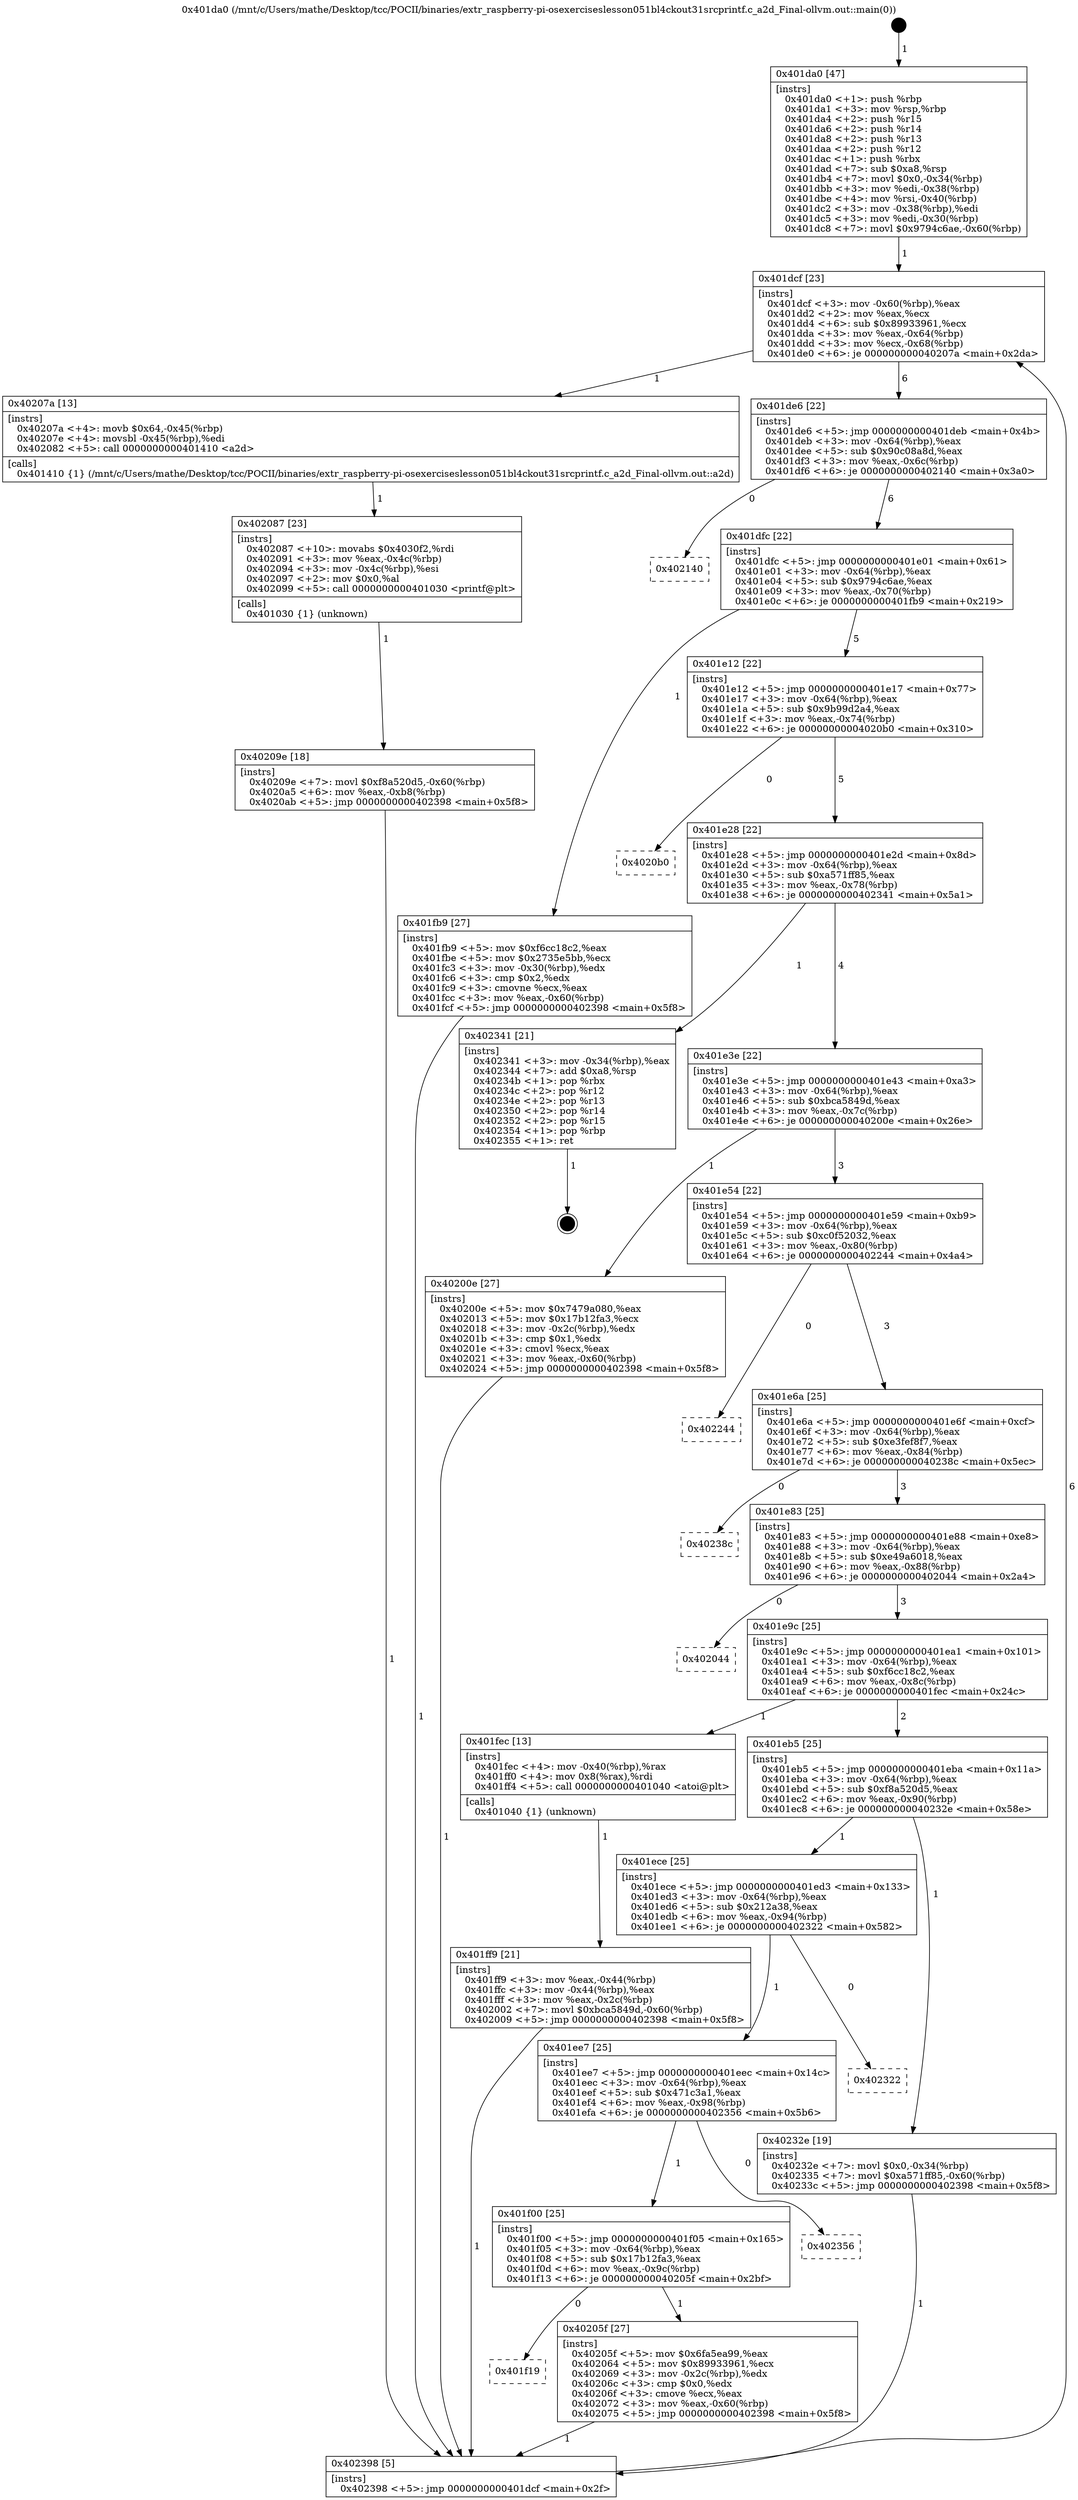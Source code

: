 digraph "0x401da0" {
  label = "0x401da0 (/mnt/c/Users/mathe/Desktop/tcc/POCII/binaries/extr_raspberry-pi-osexerciseslesson051bl4ckout31srcprintf.c_a2d_Final-ollvm.out::main(0))"
  labelloc = "t"
  node[shape=record]

  Entry [label="",width=0.3,height=0.3,shape=circle,fillcolor=black,style=filled]
  "0x401dcf" [label="{
     0x401dcf [23]\l
     | [instrs]\l
     &nbsp;&nbsp;0x401dcf \<+3\>: mov -0x60(%rbp),%eax\l
     &nbsp;&nbsp;0x401dd2 \<+2\>: mov %eax,%ecx\l
     &nbsp;&nbsp;0x401dd4 \<+6\>: sub $0x89933961,%ecx\l
     &nbsp;&nbsp;0x401dda \<+3\>: mov %eax,-0x64(%rbp)\l
     &nbsp;&nbsp;0x401ddd \<+3\>: mov %ecx,-0x68(%rbp)\l
     &nbsp;&nbsp;0x401de0 \<+6\>: je 000000000040207a \<main+0x2da\>\l
  }"]
  "0x40207a" [label="{
     0x40207a [13]\l
     | [instrs]\l
     &nbsp;&nbsp;0x40207a \<+4\>: movb $0x64,-0x45(%rbp)\l
     &nbsp;&nbsp;0x40207e \<+4\>: movsbl -0x45(%rbp),%edi\l
     &nbsp;&nbsp;0x402082 \<+5\>: call 0000000000401410 \<a2d\>\l
     | [calls]\l
     &nbsp;&nbsp;0x401410 \{1\} (/mnt/c/Users/mathe/Desktop/tcc/POCII/binaries/extr_raspberry-pi-osexerciseslesson051bl4ckout31srcprintf.c_a2d_Final-ollvm.out::a2d)\l
  }"]
  "0x401de6" [label="{
     0x401de6 [22]\l
     | [instrs]\l
     &nbsp;&nbsp;0x401de6 \<+5\>: jmp 0000000000401deb \<main+0x4b\>\l
     &nbsp;&nbsp;0x401deb \<+3\>: mov -0x64(%rbp),%eax\l
     &nbsp;&nbsp;0x401dee \<+5\>: sub $0x90c08a8d,%eax\l
     &nbsp;&nbsp;0x401df3 \<+3\>: mov %eax,-0x6c(%rbp)\l
     &nbsp;&nbsp;0x401df6 \<+6\>: je 0000000000402140 \<main+0x3a0\>\l
  }"]
  Exit [label="",width=0.3,height=0.3,shape=circle,fillcolor=black,style=filled,peripheries=2]
  "0x402140" [label="{
     0x402140\l
  }", style=dashed]
  "0x401dfc" [label="{
     0x401dfc [22]\l
     | [instrs]\l
     &nbsp;&nbsp;0x401dfc \<+5\>: jmp 0000000000401e01 \<main+0x61\>\l
     &nbsp;&nbsp;0x401e01 \<+3\>: mov -0x64(%rbp),%eax\l
     &nbsp;&nbsp;0x401e04 \<+5\>: sub $0x9794c6ae,%eax\l
     &nbsp;&nbsp;0x401e09 \<+3\>: mov %eax,-0x70(%rbp)\l
     &nbsp;&nbsp;0x401e0c \<+6\>: je 0000000000401fb9 \<main+0x219\>\l
  }"]
  "0x40209e" [label="{
     0x40209e [18]\l
     | [instrs]\l
     &nbsp;&nbsp;0x40209e \<+7\>: movl $0xf8a520d5,-0x60(%rbp)\l
     &nbsp;&nbsp;0x4020a5 \<+6\>: mov %eax,-0xb8(%rbp)\l
     &nbsp;&nbsp;0x4020ab \<+5\>: jmp 0000000000402398 \<main+0x5f8\>\l
  }"]
  "0x401fb9" [label="{
     0x401fb9 [27]\l
     | [instrs]\l
     &nbsp;&nbsp;0x401fb9 \<+5\>: mov $0xf6cc18c2,%eax\l
     &nbsp;&nbsp;0x401fbe \<+5\>: mov $0x2735e5bb,%ecx\l
     &nbsp;&nbsp;0x401fc3 \<+3\>: mov -0x30(%rbp),%edx\l
     &nbsp;&nbsp;0x401fc6 \<+3\>: cmp $0x2,%edx\l
     &nbsp;&nbsp;0x401fc9 \<+3\>: cmovne %ecx,%eax\l
     &nbsp;&nbsp;0x401fcc \<+3\>: mov %eax,-0x60(%rbp)\l
     &nbsp;&nbsp;0x401fcf \<+5\>: jmp 0000000000402398 \<main+0x5f8\>\l
  }"]
  "0x401e12" [label="{
     0x401e12 [22]\l
     | [instrs]\l
     &nbsp;&nbsp;0x401e12 \<+5\>: jmp 0000000000401e17 \<main+0x77\>\l
     &nbsp;&nbsp;0x401e17 \<+3\>: mov -0x64(%rbp),%eax\l
     &nbsp;&nbsp;0x401e1a \<+5\>: sub $0x9b99d2a4,%eax\l
     &nbsp;&nbsp;0x401e1f \<+3\>: mov %eax,-0x74(%rbp)\l
     &nbsp;&nbsp;0x401e22 \<+6\>: je 00000000004020b0 \<main+0x310\>\l
  }"]
  "0x402398" [label="{
     0x402398 [5]\l
     | [instrs]\l
     &nbsp;&nbsp;0x402398 \<+5\>: jmp 0000000000401dcf \<main+0x2f\>\l
  }"]
  "0x401da0" [label="{
     0x401da0 [47]\l
     | [instrs]\l
     &nbsp;&nbsp;0x401da0 \<+1\>: push %rbp\l
     &nbsp;&nbsp;0x401da1 \<+3\>: mov %rsp,%rbp\l
     &nbsp;&nbsp;0x401da4 \<+2\>: push %r15\l
     &nbsp;&nbsp;0x401da6 \<+2\>: push %r14\l
     &nbsp;&nbsp;0x401da8 \<+2\>: push %r13\l
     &nbsp;&nbsp;0x401daa \<+2\>: push %r12\l
     &nbsp;&nbsp;0x401dac \<+1\>: push %rbx\l
     &nbsp;&nbsp;0x401dad \<+7\>: sub $0xa8,%rsp\l
     &nbsp;&nbsp;0x401db4 \<+7\>: movl $0x0,-0x34(%rbp)\l
     &nbsp;&nbsp;0x401dbb \<+3\>: mov %edi,-0x38(%rbp)\l
     &nbsp;&nbsp;0x401dbe \<+4\>: mov %rsi,-0x40(%rbp)\l
     &nbsp;&nbsp;0x401dc2 \<+3\>: mov -0x38(%rbp),%edi\l
     &nbsp;&nbsp;0x401dc5 \<+3\>: mov %edi,-0x30(%rbp)\l
     &nbsp;&nbsp;0x401dc8 \<+7\>: movl $0x9794c6ae,-0x60(%rbp)\l
  }"]
  "0x402087" [label="{
     0x402087 [23]\l
     | [instrs]\l
     &nbsp;&nbsp;0x402087 \<+10\>: movabs $0x4030f2,%rdi\l
     &nbsp;&nbsp;0x402091 \<+3\>: mov %eax,-0x4c(%rbp)\l
     &nbsp;&nbsp;0x402094 \<+3\>: mov -0x4c(%rbp),%esi\l
     &nbsp;&nbsp;0x402097 \<+2\>: mov $0x0,%al\l
     &nbsp;&nbsp;0x402099 \<+5\>: call 0000000000401030 \<printf@plt\>\l
     | [calls]\l
     &nbsp;&nbsp;0x401030 \{1\} (unknown)\l
  }"]
  "0x4020b0" [label="{
     0x4020b0\l
  }", style=dashed]
  "0x401e28" [label="{
     0x401e28 [22]\l
     | [instrs]\l
     &nbsp;&nbsp;0x401e28 \<+5\>: jmp 0000000000401e2d \<main+0x8d\>\l
     &nbsp;&nbsp;0x401e2d \<+3\>: mov -0x64(%rbp),%eax\l
     &nbsp;&nbsp;0x401e30 \<+5\>: sub $0xa571ff85,%eax\l
     &nbsp;&nbsp;0x401e35 \<+3\>: mov %eax,-0x78(%rbp)\l
     &nbsp;&nbsp;0x401e38 \<+6\>: je 0000000000402341 \<main+0x5a1\>\l
  }"]
  "0x401f19" [label="{
     0x401f19\l
  }", style=dashed]
  "0x402341" [label="{
     0x402341 [21]\l
     | [instrs]\l
     &nbsp;&nbsp;0x402341 \<+3\>: mov -0x34(%rbp),%eax\l
     &nbsp;&nbsp;0x402344 \<+7\>: add $0xa8,%rsp\l
     &nbsp;&nbsp;0x40234b \<+1\>: pop %rbx\l
     &nbsp;&nbsp;0x40234c \<+2\>: pop %r12\l
     &nbsp;&nbsp;0x40234e \<+2\>: pop %r13\l
     &nbsp;&nbsp;0x402350 \<+2\>: pop %r14\l
     &nbsp;&nbsp;0x402352 \<+2\>: pop %r15\l
     &nbsp;&nbsp;0x402354 \<+1\>: pop %rbp\l
     &nbsp;&nbsp;0x402355 \<+1\>: ret\l
  }"]
  "0x401e3e" [label="{
     0x401e3e [22]\l
     | [instrs]\l
     &nbsp;&nbsp;0x401e3e \<+5\>: jmp 0000000000401e43 \<main+0xa3\>\l
     &nbsp;&nbsp;0x401e43 \<+3\>: mov -0x64(%rbp),%eax\l
     &nbsp;&nbsp;0x401e46 \<+5\>: sub $0xbca5849d,%eax\l
     &nbsp;&nbsp;0x401e4b \<+3\>: mov %eax,-0x7c(%rbp)\l
     &nbsp;&nbsp;0x401e4e \<+6\>: je 000000000040200e \<main+0x26e\>\l
  }"]
  "0x40205f" [label="{
     0x40205f [27]\l
     | [instrs]\l
     &nbsp;&nbsp;0x40205f \<+5\>: mov $0x6fa5ea99,%eax\l
     &nbsp;&nbsp;0x402064 \<+5\>: mov $0x89933961,%ecx\l
     &nbsp;&nbsp;0x402069 \<+3\>: mov -0x2c(%rbp),%edx\l
     &nbsp;&nbsp;0x40206c \<+3\>: cmp $0x0,%edx\l
     &nbsp;&nbsp;0x40206f \<+3\>: cmove %ecx,%eax\l
     &nbsp;&nbsp;0x402072 \<+3\>: mov %eax,-0x60(%rbp)\l
     &nbsp;&nbsp;0x402075 \<+5\>: jmp 0000000000402398 \<main+0x5f8\>\l
  }"]
  "0x40200e" [label="{
     0x40200e [27]\l
     | [instrs]\l
     &nbsp;&nbsp;0x40200e \<+5\>: mov $0x7479a080,%eax\l
     &nbsp;&nbsp;0x402013 \<+5\>: mov $0x17b12fa3,%ecx\l
     &nbsp;&nbsp;0x402018 \<+3\>: mov -0x2c(%rbp),%edx\l
     &nbsp;&nbsp;0x40201b \<+3\>: cmp $0x1,%edx\l
     &nbsp;&nbsp;0x40201e \<+3\>: cmovl %ecx,%eax\l
     &nbsp;&nbsp;0x402021 \<+3\>: mov %eax,-0x60(%rbp)\l
     &nbsp;&nbsp;0x402024 \<+5\>: jmp 0000000000402398 \<main+0x5f8\>\l
  }"]
  "0x401e54" [label="{
     0x401e54 [22]\l
     | [instrs]\l
     &nbsp;&nbsp;0x401e54 \<+5\>: jmp 0000000000401e59 \<main+0xb9\>\l
     &nbsp;&nbsp;0x401e59 \<+3\>: mov -0x64(%rbp),%eax\l
     &nbsp;&nbsp;0x401e5c \<+5\>: sub $0xc0f52032,%eax\l
     &nbsp;&nbsp;0x401e61 \<+3\>: mov %eax,-0x80(%rbp)\l
     &nbsp;&nbsp;0x401e64 \<+6\>: je 0000000000402244 \<main+0x4a4\>\l
  }"]
  "0x401f00" [label="{
     0x401f00 [25]\l
     | [instrs]\l
     &nbsp;&nbsp;0x401f00 \<+5\>: jmp 0000000000401f05 \<main+0x165\>\l
     &nbsp;&nbsp;0x401f05 \<+3\>: mov -0x64(%rbp),%eax\l
     &nbsp;&nbsp;0x401f08 \<+5\>: sub $0x17b12fa3,%eax\l
     &nbsp;&nbsp;0x401f0d \<+6\>: mov %eax,-0x9c(%rbp)\l
     &nbsp;&nbsp;0x401f13 \<+6\>: je 000000000040205f \<main+0x2bf\>\l
  }"]
  "0x402244" [label="{
     0x402244\l
  }", style=dashed]
  "0x401e6a" [label="{
     0x401e6a [25]\l
     | [instrs]\l
     &nbsp;&nbsp;0x401e6a \<+5\>: jmp 0000000000401e6f \<main+0xcf\>\l
     &nbsp;&nbsp;0x401e6f \<+3\>: mov -0x64(%rbp),%eax\l
     &nbsp;&nbsp;0x401e72 \<+5\>: sub $0xe3fef8f7,%eax\l
     &nbsp;&nbsp;0x401e77 \<+6\>: mov %eax,-0x84(%rbp)\l
     &nbsp;&nbsp;0x401e7d \<+6\>: je 000000000040238c \<main+0x5ec\>\l
  }"]
  "0x402356" [label="{
     0x402356\l
  }", style=dashed]
  "0x40238c" [label="{
     0x40238c\l
  }", style=dashed]
  "0x401e83" [label="{
     0x401e83 [25]\l
     | [instrs]\l
     &nbsp;&nbsp;0x401e83 \<+5\>: jmp 0000000000401e88 \<main+0xe8\>\l
     &nbsp;&nbsp;0x401e88 \<+3\>: mov -0x64(%rbp),%eax\l
     &nbsp;&nbsp;0x401e8b \<+5\>: sub $0xe49a6018,%eax\l
     &nbsp;&nbsp;0x401e90 \<+6\>: mov %eax,-0x88(%rbp)\l
     &nbsp;&nbsp;0x401e96 \<+6\>: je 0000000000402044 \<main+0x2a4\>\l
  }"]
  "0x401ee7" [label="{
     0x401ee7 [25]\l
     | [instrs]\l
     &nbsp;&nbsp;0x401ee7 \<+5\>: jmp 0000000000401eec \<main+0x14c\>\l
     &nbsp;&nbsp;0x401eec \<+3\>: mov -0x64(%rbp),%eax\l
     &nbsp;&nbsp;0x401eef \<+5\>: sub $0x471c3a1,%eax\l
     &nbsp;&nbsp;0x401ef4 \<+6\>: mov %eax,-0x98(%rbp)\l
     &nbsp;&nbsp;0x401efa \<+6\>: je 0000000000402356 \<main+0x5b6\>\l
  }"]
  "0x402044" [label="{
     0x402044\l
  }", style=dashed]
  "0x401e9c" [label="{
     0x401e9c [25]\l
     | [instrs]\l
     &nbsp;&nbsp;0x401e9c \<+5\>: jmp 0000000000401ea1 \<main+0x101\>\l
     &nbsp;&nbsp;0x401ea1 \<+3\>: mov -0x64(%rbp),%eax\l
     &nbsp;&nbsp;0x401ea4 \<+5\>: sub $0xf6cc18c2,%eax\l
     &nbsp;&nbsp;0x401ea9 \<+6\>: mov %eax,-0x8c(%rbp)\l
     &nbsp;&nbsp;0x401eaf \<+6\>: je 0000000000401fec \<main+0x24c\>\l
  }"]
  "0x402322" [label="{
     0x402322\l
  }", style=dashed]
  "0x401fec" [label="{
     0x401fec [13]\l
     | [instrs]\l
     &nbsp;&nbsp;0x401fec \<+4\>: mov -0x40(%rbp),%rax\l
     &nbsp;&nbsp;0x401ff0 \<+4\>: mov 0x8(%rax),%rdi\l
     &nbsp;&nbsp;0x401ff4 \<+5\>: call 0000000000401040 \<atoi@plt\>\l
     | [calls]\l
     &nbsp;&nbsp;0x401040 \{1\} (unknown)\l
  }"]
  "0x401eb5" [label="{
     0x401eb5 [25]\l
     | [instrs]\l
     &nbsp;&nbsp;0x401eb5 \<+5\>: jmp 0000000000401eba \<main+0x11a\>\l
     &nbsp;&nbsp;0x401eba \<+3\>: mov -0x64(%rbp),%eax\l
     &nbsp;&nbsp;0x401ebd \<+5\>: sub $0xf8a520d5,%eax\l
     &nbsp;&nbsp;0x401ec2 \<+6\>: mov %eax,-0x90(%rbp)\l
     &nbsp;&nbsp;0x401ec8 \<+6\>: je 000000000040232e \<main+0x58e\>\l
  }"]
  "0x401ff9" [label="{
     0x401ff9 [21]\l
     | [instrs]\l
     &nbsp;&nbsp;0x401ff9 \<+3\>: mov %eax,-0x44(%rbp)\l
     &nbsp;&nbsp;0x401ffc \<+3\>: mov -0x44(%rbp),%eax\l
     &nbsp;&nbsp;0x401fff \<+3\>: mov %eax,-0x2c(%rbp)\l
     &nbsp;&nbsp;0x402002 \<+7\>: movl $0xbca5849d,-0x60(%rbp)\l
     &nbsp;&nbsp;0x402009 \<+5\>: jmp 0000000000402398 \<main+0x5f8\>\l
  }"]
  "0x401ece" [label="{
     0x401ece [25]\l
     | [instrs]\l
     &nbsp;&nbsp;0x401ece \<+5\>: jmp 0000000000401ed3 \<main+0x133\>\l
     &nbsp;&nbsp;0x401ed3 \<+3\>: mov -0x64(%rbp),%eax\l
     &nbsp;&nbsp;0x401ed6 \<+5\>: sub $0x212a38,%eax\l
     &nbsp;&nbsp;0x401edb \<+6\>: mov %eax,-0x94(%rbp)\l
     &nbsp;&nbsp;0x401ee1 \<+6\>: je 0000000000402322 \<main+0x582\>\l
  }"]
  "0x40232e" [label="{
     0x40232e [19]\l
     | [instrs]\l
     &nbsp;&nbsp;0x40232e \<+7\>: movl $0x0,-0x34(%rbp)\l
     &nbsp;&nbsp;0x402335 \<+7\>: movl $0xa571ff85,-0x60(%rbp)\l
     &nbsp;&nbsp;0x40233c \<+5\>: jmp 0000000000402398 \<main+0x5f8\>\l
  }"]
  Entry -> "0x401da0" [label=" 1"]
  "0x401dcf" -> "0x40207a" [label=" 1"]
  "0x401dcf" -> "0x401de6" [label=" 6"]
  "0x402341" -> Exit [label=" 1"]
  "0x401de6" -> "0x402140" [label=" 0"]
  "0x401de6" -> "0x401dfc" [label=" 6"]
  "0x40232e" -> "0x402398" [label=" 1"]
  "0x401dfc" -> "0x401fb9" [label=" 1"]
  "0x401dfc" -> "0x401e12" [label=" 5"]
  "0x401fb9" -> "0x402398" [label=" 1"]
  "0x401da0" -> "0x401dcf" [label=" 1"]
  "0x402398" -> "0x401dcf" [label=" 6"]
  "0x40209e" -> "0x402398" [label=" 1"]
  "0x401e12" -> "0x4020b0" [label=" 0"]
  "0x401e12" -> "0x401e28" [label=" 5"]
  "0x402087" -> "0x40209e" [label=" 1"]
  "0x401e28" -> "0x402341" [label=" 1"]
  "0x401e28" -> "0x401e3e" [label=" 4"]
  "0x40207a" -> "0x402087" [label=" 1"]
  "0x401e3e" -> "0x40200e" [label=" 1"]
  "0x401e3e" -> "0x401e54" [label=" 3"]
  "0x40205f" -> "0x402398" [label=" 1"]
  "0x401e54" -> "0x402244" [label=" 0"]
  "0x401e54" -> "0x401e6a" [label=" 3"]
  "0x401f00" -> "0x40205f" [label=" 1"]
  "0x401e6a" -> "0x40238c" [label=" 0"]
  "0x401e6a" -> "0x401e83" [label=" 3"]
  "0x401f00" -> "0x401f19" [label=" 0"]
  "0x401e83" -> "0x402044" [label=" 0"]
  "0x401e83" -> "0x401e9c" [label=" 3"]
  "0x401ee7" -> "0x402356" [label=" 0"]
  "0x401e9c" -> "0x401fec" [label=" 1"]
  "0x401e9c" -> "0x401eb5" [label=" 2"]
  "0x401fec" -> "0x401ff9" [label=" 1"]
  "0x401ff9" -> "0x402398" [label=" 1"]
  "0x40200e" -> "0x402398" [label=" 1"]
  "0x401ee7" -> "0x401f00" [label=" 1"]
  "0x401eb5" -> "0x40232e" [label=" 1"]
  "0x401eb5" -> "0x401ece" [label=" 1"]
  "0x401ece" -> "0x401ee7" [label=" 1"]
  "0x401ece" -> "0x402322" [label=" 0"]
}
